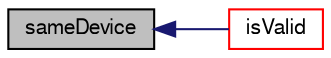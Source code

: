 digraph "sameDevice"
{
  bgcolor="transparent";
  edge [fontname="FreeSans",fontsize="10",labelfontname="FreeSans",labelfontsize="10"];
  node [fontname="FreeSans",fontsize="10",shape=record];
  rankdir="LR";
  Node5510 [label="sameDevice",height=0.2,width=0.4,color="black", fillcolor="grey75", style="filled", fontcolor="black"];
  Node5510 -> Node5511 [dir="back",color="midnightblue",fontsize="10",style="solid",fontname="FreeSans"];
  Node5511 [label="isValid",height=0.2,width=0.4,color="red",URL="$a28530.html#a5bc2a781be2586924afce4e4a4ea6697",tooltip="Did constructor fail. "];
}
